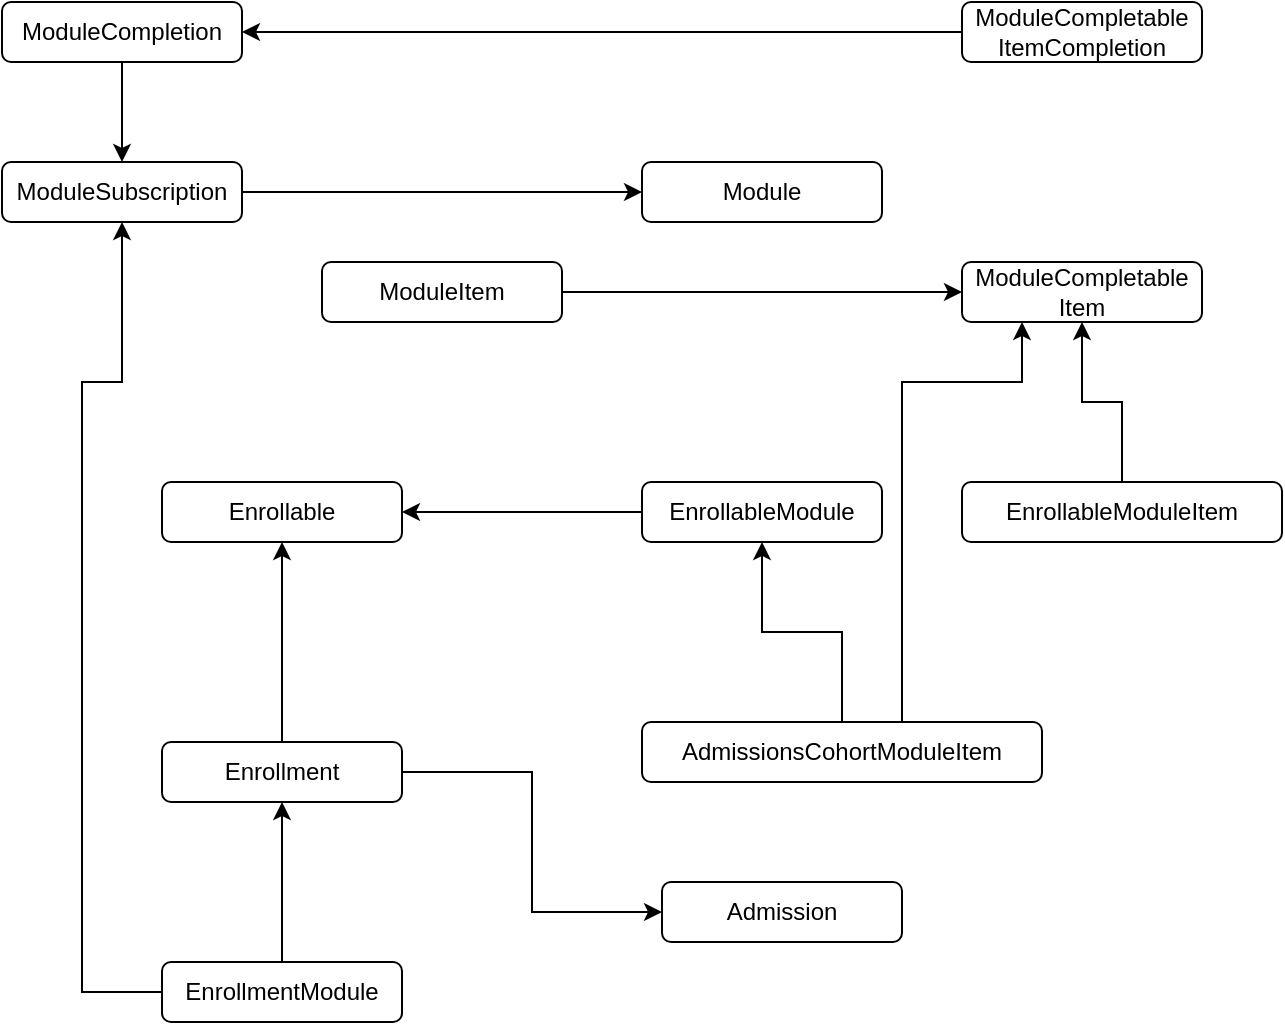 <mxfile version="24.7.13">
  <diagram name="Page-1" id="mZKqqnFGTeDqYqMcj5Zz">
    <mxGraphModel dx="1221" dy="761" grid="1" gridSize="10" guides="1" tooltips="1" connect="1" arrows="1" fold="1" page="1" pageScale="1" pageWidth="850" pageHeight="1100" math="0" shadow="0">
      <root>
        <mxCell id="0" />
        <mxCell id="1" parent="0" />
        <mxCell id="4709RAhHiRO5XMdh3wOW-11" style="edgeStyle=orthogonalEdgeStyle;rounded=0;orthogonalLoop=1;jettySize=auto;html=1;entryX=0.25;entryY=1;entryDx=0;entryDy=0;" edge="1" parent="1" source="4709RAhHiRO5XMdh3wOW-8" target="4709RAhHiRO5XMdh3wOW-4">
          <mxGeometry relative="1" as="geometry">
            <Array as="points">
              <mxPoint x="490" y="430" />
              <mxPoint x="550" y="430" />
            </Array>
          </mxGeometry>
        </mxCell>
        <mxCell id="4709RAhHiRO5XMdh3wOW-1" value="Module" style="rounded=1;whiteSpace=wrap;html=1;" vertex="1" parent="1">
          <mxGeometry x="360" y="320" width="120" height="30" as="geometry" />
        </mxCell>
        <mxCell id="4709RAhHiRO5XMdh3wOW-23" style="edgeStyle=orthogonalEdgeStyle;rounded=0;orthogonalLoop=1;jettySize=auto;html=1;entryX=0.5;entryY=0;entryDx=0;entryDy=0;" edge="1" parent="1" source="4709RAhHiRO5XMdh3wOW-2" target="4709RAhHiRO5XMdh3wOW-3">
          <mxGeometry relative="1" as="geometry" />
        </mxCell>
        <mxCell id="4709RAhHiRO5XMdh3wOW-2" value="ModuleCompletion" style="rounded=1;whiteSpace=wrap;html=1;" vertex="1" parent="1">
          <mxGeometry x="40" y="240" width="120" height="30" as="geometry" />
        </mxCell>
        <mxCell id="4709RAhHiRO5XMdh3wOW-22" style="edgeStyle=orthogonalEdgeStyle;rounded=0;orthogonalLoop=1;jettySize=auto;html=1;entryX=0;entryY=0.5;entryDx=0;entryDy=0;" edge="1" parent="1" source="4709RAhHiRO5XMdh3wOW-3" target="4709RAhHiRO5XMdh3wOW-1">
          <mxGeometry relative="1" as="geometry" />
        </mxCell>
        <mxCell id="4709RAhHiRO5XMdh3wOW-3" value="ModuleSubscription" style="rounded=1;whiteSpace=wrap;html=1;" vertex="1" parent="1">
          <mxGeometry x="40" y="320" width="120" height="30" as="geometry" />
        </mxCell>
        <mxCell id="4709RAhHiRO5XMdh3wOW-4" value="ModuleCompletable Item" style="rounded=1;whiteSpace=wrap;html=1;" vertex="1" parent="1">
          <mxGeometry x="520" y="370" width="120" height="30" as="geometry" />
        </mxCell>
        <mxCell id="4709RAhHiRO5XMdh3wOW-17" style="edgeStyle=orthogonalEdgeStyle;rounded=0;orthogonalLoop=1;jettySize=auto;html=1;entryX=1;entryY=0.5;entryDx=0;entryDy=0;" edge="1" parent="1" source="4709RAhHiRO5XMdh3wOW-5" target="4709RAhHiRO5XMdh3wOW-16">
          <mxGeometry relative="1" as="geometry" />
        </mxCell>
        <mxCell id="4709RAhHiRO5XMdh3wOW-5" value="EnrollableModule" style="rounded=1;whiteSpace=wrap;html=1;" vertex="1" parent="1">
          <mxGeometry x="360" y="480" width="120" height="30" as="geometry" />
        </mxCell>
        <mxCell id="4709RAhHiRO5XMdh3wOW-12" style="edgeStyle=orthogonalEdgeStyle;rounded=0;orthogonalLoop=1;jettySize=auto;html=1;entryX=0;entryY=0.5;entryDx=0;entryDy=0;" edge="1" parent="1" source="4709RAhHiRO5XMdh3wOW-6" target="4709RAhHiRO5XMdh3wOW-4">
          <mxGeometry relative="1" as="geometry" />
        </mxCell>
        <mxCell id="4709RAhHiRO5XMdh3wOW-6" value="ModuleItem" style="rounded=1;whiteSpace=wrap;html=1;" vertex="1" parent="1">
          <mxGeometry x="200" y="370" width="120" height="30" as="geometry" />
        </mxCell>
        <mxCell id="4709RAhHiRO5XMdh3wOW-10" style="edgeStyle=orthogonalEdgeStyle;rounded=0;orthogonalLoop=1;jettySize=auto;html=1;entryX=0.5;entryY=1;entryDx=0;entryDy=0;" edge="1" parent="1" source="4709RAhHiRO5XMdh3wOW-7" target="4709RAhHiRO5XMdh3wOW-4">
          <mxGeometry relative="1" as="geometry" />
        </mxCell>
        <mxCell id="4709RAhHiRO5XMdh3wOW-7" value="EnrollableModuleItem" style="rounded=1;whiteSpace=wrap;html=1;" vertex="1" parent="1">
          <mxGeometry x="520" y="480" width="160" height="30" as="geometry" />
        </mxCell>
        <mxCell id="4709RAhHiRO5XMdh3wOW-9" style="edgeStyle=orthogonalEdgeStyle;rounded=0;orthogonalLoop=1;jettySize=auto;html=1;entryX=0.5;entryY=1;entryDx=0;entryDy=0;" edge="1" parent="1" source="4709RAhHiRO5XMdh3wOW-8" target="4709RAhHiRO5XMdh3wOW-5">
          <mxGeometry relative="1" as="geometry" />
        </mxCell>
        <mxCell id="4709RAhHiRO5XMdh3wOW-8" value="AdmissionsCohortModuleItem" style="rounded=1;whiteSpace=wrap;html=1;" vertex="1" parent="1">
          <mxGeometry x="360" y="600" width="200" height="30" as="geometry" />
        </mxCell>
        <mxCell id="4709RAhHiRO5XMdh3wOW-13" value="Admission" style="rounded=1;whiteSpace=wrap;html=1;" vertex="1" parent="1">
          <mxGeometry x="370" y="680" width="120" height="30" as="geometry" />
        </mxCell>
        <mxCell id="4709RAhHiRO5XMdh3wOW-18" style="edgeStyle=orthogonalEdgeStyle;rounded=0;orthogonalLoop=1;jettySize=auto;html=1;entryX=0.5;entryY=1;entryDx=0;entryDy=0;" edge="1" parent="1" source="4709RAhHiRO5XMdh3wOW-14" target="4709RAhHiRO5XMdh3wOW-16">
          <mxGeometry relative="1" as="geometry" />
        </mxCell>
        <mxCell id="4709RAhHiRO5XMdh3wOW-19" style="edgeStyle=orthogonalEdgeStyle;rounded=0;orthogonalLoop=1;jettySize=auto;html=1;entryX=0;entryY=0.5;entryDx=0;entryDy=0;" edge="1" parent="1" source="4709RAhHiRO5XMdh3wOW-14" target="4709RAhHiRO5XMdh3wOW-13">
          <mxGeometry relative="1" as="geometry" />
        </mxCell>
        <mxCell id="4709RAhHiRO5XMdh3wOW-14" value="Enrollment" style="rounded=1;whiteSpace=wrap;html=1;" vertex="1" parent="1">
          <mxGeometry x="120" y="610" width="120" height="30" as="geometry" />
        </mxCell>
        <mxCell id="4709RAhHiRO5XMdh3wOW-20" style="edgeStyle=orthogonalEdgeStyle;rounded=0;orthogonalLoop=1;jettySize=auto;html=1;entryX=0.5;entryY=1;entryDx=0;entryDy=0;" edge="1" parent="1" source="4709RAhHiRO5XMdh3wOW-15" target="4709RAhHiRO5XMdh3wOW-14">
          <mxGeometry relative="1" as="geometry" />
        </mxCell>
        <mxCell id="4709RAhHiRO5XMdh3wOW-21" style="edgeStyle=orthogonalEdgeStyle;rounded=0;orthogonalLoop=1;jettySize=auto;html=1;entryX=0.5;entryY=1;entryDx=0;entryDy=0;" edge="1" parent="1" source="4709RAhHiRO5XMdh3wOW-15" target="4709RAhHiRO5XMdh3wOW-3">
          <mxGeometry relative="1" as="geometry">
            <Array as="points">
              <mxPoint x="80" y="735" />
              <mxPoint x="80" y="430" />
              <mxPoint x="100" y="430" />
            </Array>
          </mxGeometry>
        </mxCell>
        <mxCell id="4709RAhHiRO5XMdh3wOW-15" value="EnrollmentModule" style="rounded=1;whiteSpace=wrap;html=1;" vertex="1" parent="1">
          <mxGeometry x="120" y="720" width="120" height="30" as="geometry" />
        </mxCell>
        <mxCell id="4709RAhHiRO5XMdh3wOW-16" value="Enrollable" style="rounded=1;whiteSpace=wrap;html=1;" vertex="1" parent="1">
          <mxGeometry x="120" y="480" width="120" height="30" as="geometry" />
        </mxCell>
        <mxCell id="4709RAhHiRO5XMdh3wOW-25" style="edgeStyle=orthogonalEdgeStyle;rounded=0;orthogonalLoop=1;jettySize=auto;html=1;entryX=1;entryY=0.5;entryDx=0;entryDy=0;" edge="1" parent="1" source="4709RAhHiRO5XMdh3wOW-24" target="4709RAhHiRO5XMdh3wOW-2">
          <mxGeometry relative="1" as="geometry" />
        </mxCell>
        <mxCell id="4709RAhHiRO5XMdh3wOW-24" value="ModuleCompletable ItemCompletion" style="rounded=1;whiteSpace=wrap;html=1;" vertex="1" parent="1">
          <mxGeometry x="520" y="240" width="120" height="30" as="geometry" />
        </mxCell>
      </root>
    </mxGraphModel>
  </diagram>
</mxfile>
